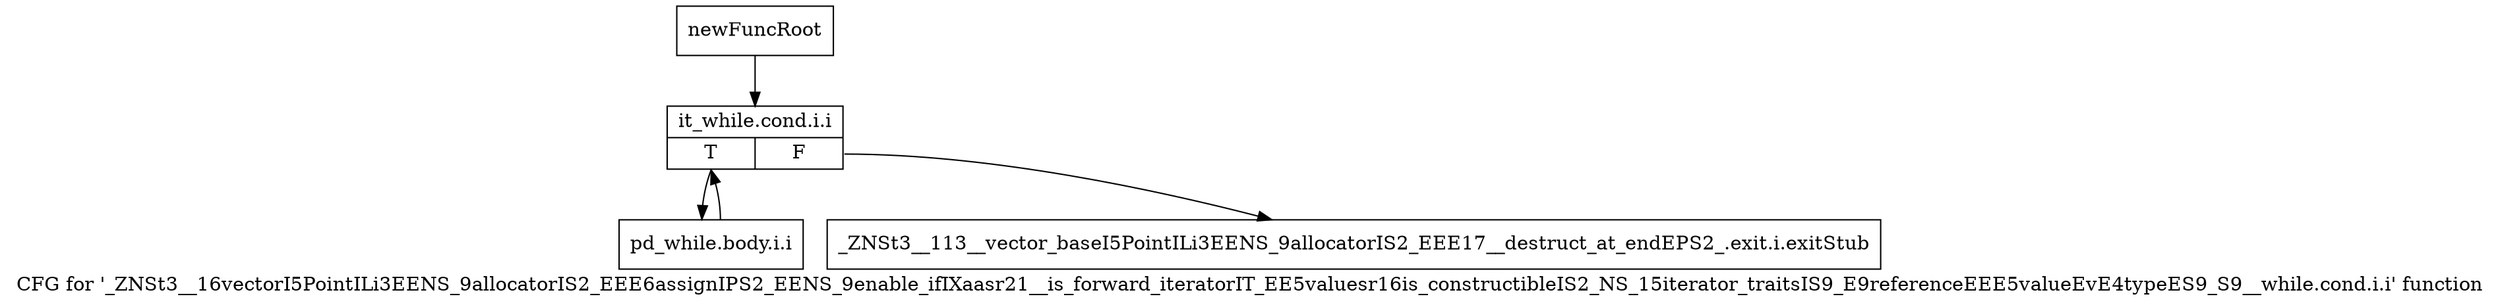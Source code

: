 digraph "CFG for '_ZNSt3__16vectorI5PointILi3EENS_9allocatorIS2_EEE6assignIPS2_EENS_9enable_ifIXaasr21__is_forward_iteratorIT_EE5valuesr16is_constructibleIS2_NS_15iterator_traitsIS9_E9referenceEEE5valueEvE4typeES9_S9__while.cond.i.i' function" {
	label="CFG for '_ZNSt3__16vectorI5PointILi3EENS_9allocatorIS2_EEE6assignIPS2_EENS_9enable_ifIXaasr21__is_forward_iteratorIT_EE5valuesr16is_constructibleIS2_NS_15iterator_traitsIS9_E9referenceEEE5valueEvE4typeES9_S9__while.cond.i.i' function";

	Node0x904a800 [shape=record,label="{newFuncRoot}"];
	Node0x904a800 -> Node0x904a8a0;
	Node0x904a850 [shape=record,label="{_ZNSt3__113__vector_baseI5PointILi3EENS_9allocatorIS2_EEE17__destruct_at_endEPS2_.exit.i.exitStub}"];
	Node0x904a8a0 [shape=record,label="{it_while.cond.i.i|{<s0>T|<s1>F}}"];
	Node0x904a8a0:s0 -> Node0x904a8f0;
	Node0x904a8a0:s1 -> Node0x904a850;
	Node0x904a8f0 [shape=record,label="{pd_while.body.i.i}"];
	Node0x904a8f0 -> Node0x904a8a0;
}
